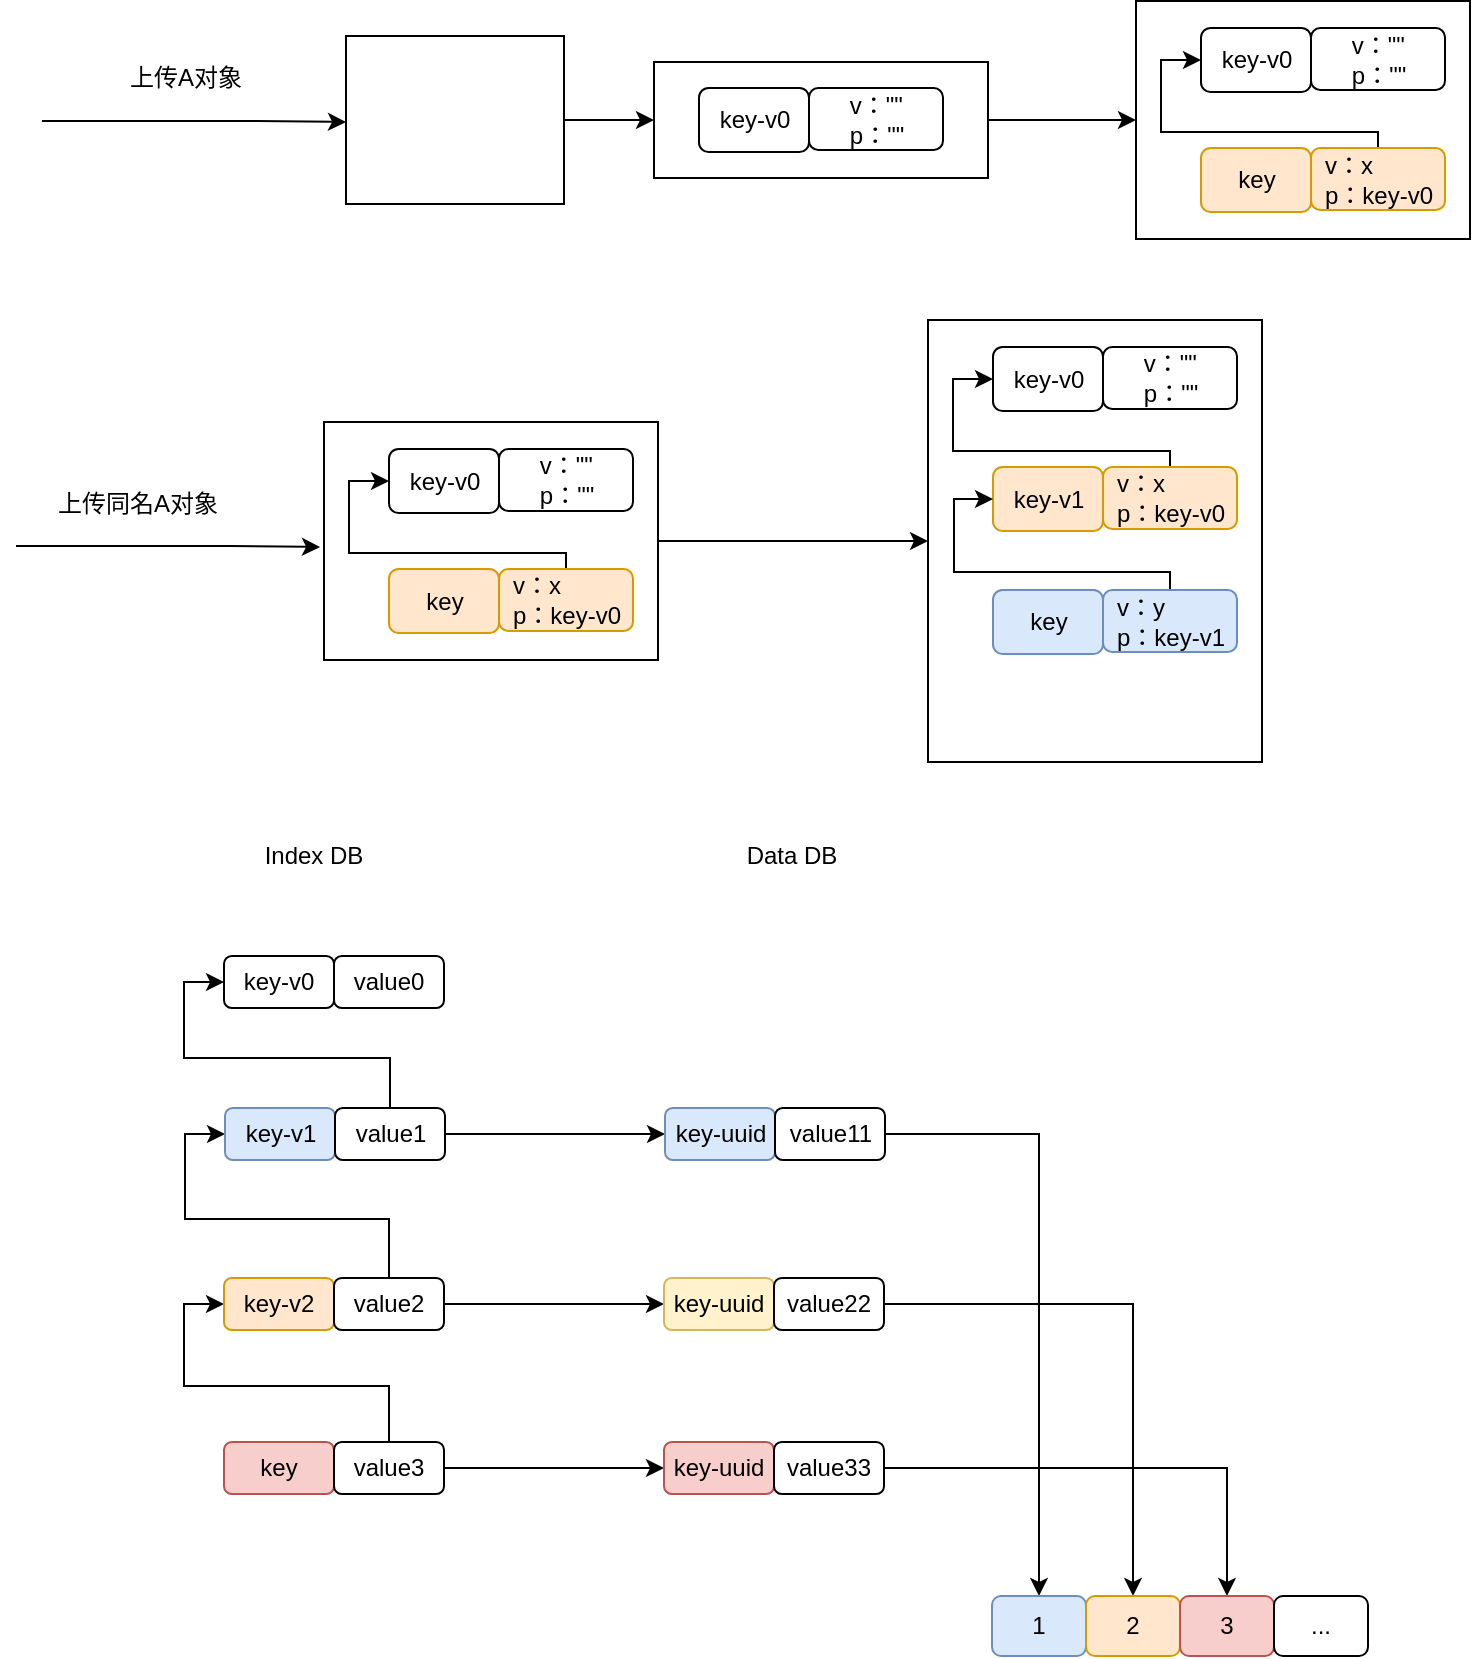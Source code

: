 <mxfile version="18.0.6" type="device"><diagram id="FId586O5nZewvFKRlLZR" name="第 1 页"><mxGraphModel dx="1822" dy="2065" grid="0" gridSize="10" guides="1" tooltips="1" connect="1" arrows="1" fold="1" page="0" pageScale="1" pageWidth="827" pageHeight="1169" math="0" shadow="0"><root><mxCell id="0"/><mxCell id="1" parent="0"/><mxCell id="7pEMg-OOnP4RlCuegtjs-192" value="" style="edgeStyle=orthogonalEdgeStyle;rounded=0;orthogonalLoop=1;jettySize=auto;html=1;fontColor=#000000;" parent="1" source="7pEMg-OOnP4RlCuegtjs-182" target="7pEMg-OOnP4RlCuegtjs-189" edge="1"><mxGeometry relative="1" as="geometry"/></mxCell><mxCell id="7pEMg-OOnP4RlCuegtjs-182" value="" style="rounded=0;whiteSpace=wrap;html=1;fontColor=#000000;" parent="1" vertex="1"><mxGeometry x="87" y="-934" width="109" height="84" as="geometry"/></mxCell><mxCell id="7pEMg-OOnP4RlCuegtjs-140" value="&lt;font color=&quot;#000000&quot;&gt;key&lt;/font&gt;" style="rounded=1;whiteSpace=wrap;html=1;fillColor=#f8cecc;strokeColor=#b85450;" parent="1" vertex="1"><mxGeometry x="26" y="-231" width="55" height="26" as="geometry"/></mxCell><mxCell id="7pEMg-OOnP4RlCuegtjs-160" value="" style="edgeStyle=orthogonalEdgeStyle;rounded=0;orthogonalLoop=1;jettySize=auto;html=1;fontColor=#000000;" parent="1" source="7pEMg-OOnP4RlCuegtjs-141" target="7pEMg-OOnP4RlCuegtjs-149" edge="1"><mxGeometry relative="1" as="geometry"/></mxCell><mxCell id="7pEMg-OOnP4RlCuegtjs-161" style="edgeStyle=orthogonalEdgeStyle;rounded=0;orthogonalLoop=1;jettySize=auto;html=1;exitX=0.5;exitY=0;exitDx=0;exitDy=0;entryX=0;entryY=0.5;entryDx=0;entryDy=0;fontColor=#000000;" parent="1" source="7pEMg-OOnP4RlCuegtjs-141" target="7pEMg-OOnP4RlCuegtjs-143" edge="1"><mxGeometry relative="1" as="geometry"/></mxCell><mxCell id="7pEMg-OOnP4RlCuegtjs-141" value="&lt;font color=&quot;#000000&quot;&gt;value3&lt;/font&gt;" style="rounded=1;whiteSpace=wrap;html=1;fontColor=#FF0000;" parent="1" vertex="1"><mxGeometry x="81" y="-231" width="55" height="26" as="geometry"/></mxCell><mxCell id="7pEMg-OOnP4RlCuegtjs-143" value="&lt;font color=&quot;#000000&quot;&gt;key-v2&lt;/font&gt;" style="rounded=1;whiteSpace=wrap;html=1;fillColor=#ffe6cc;strokeColor=#d79b00;" parent="1" vertex="1"><mxGeometry x="26" y="-313" width="55" height="26" as="geometry"/></mxCell><mxCell id="7pEMg-OOnP4RlCuegtjs-159" value="" style="edgeStyle=orthogonalEdgeStyle;rounded=0;orthogonalLoop=1;jettySize=auto;html=1;fontColor=#000000;" parent="1" source="7pEMg-OOnP4RlCuegtjs-144" target="7pEMg-OOnP4RlCuegtjs-152" edge="1"><mxGeometry relative="1" as="geometry"/></mxCell><mxCell id="7pEMg-OOnP4RlCuegtjs-162" style="edgeStyle=orthogonalEdgeStyle;rounded=0;orthogonalLoop=1;jettySize=auto;html=1;exitX=0.5;exitY=0;exitDx=0;exitDy=0;entryX=0;entryY=0.5;entryDx=0;entryDy=0;fontColor=#000000;" parent="1" source="7pEMg-OOnP4RlCuegtjs-144" target="7pEMg-OOnP4RlCuegtjs-146" edge="1"><mxGeometry relative="1" as="geometry"/></mxCell><mxCell id="7pEMg-OOnP4RlCuegtjs-144" value="&lt;font color=&quot;#000000&quot;&gt;value2&lt;/font&gt;" style="rounded=1;whiteSpace=wrap;html=1;fontColor=#FF0000;" parent="1" vertex="1"><mxGeometry x="81" y="-313" width="55" height="26" as="geometry"/></mxCell><mxCell id="7pEMg-OOnP4RlCuegtjs-146" value="&lt;font color=&quot;#000000&quot;&gt;key-v1&lt;/font&gt;" style="rounded=1;whiteSpace=wrap;html=1;fillColor=#dae8fc;strokeColor=#6c8ebf;" parent="1" vertex="1"><mxGeometry x="26.5" y="-398" width="55" height="26" as="geometry"/></mxCell><mxCell id="7pEMg-OOnP4RlCuegtjs-158" value="" style="edgeStyle=orthogonalEdgeStyle;rounded=0;orthogonalLoop=1;jettySize=auto;html=1;fontColor=#000000;" parent="1" source="7pEMg-OOnP4RlCuegtjs-147" target="7pEMg-OOnP4RlCuegtjs-155" edge="1"><mxGeometry relative="1" as="geometry"/></mxCell><mxCell id="7pEMg-OOnP4RlCuegtjs-242" style="edgeStyle=orthogonalEdgeStyle;rounded=0;orthogonalLoop=1;jettySize=auto;html=1;exitX=0.5;exitY=0;exitDx=0;exitDy=0;entryX=0;entryY=0.5;entryDx=0;entryDy=0;fontColor=#000000;" parent="1" source="7pEMg-OOnP4RlCuegtjs-147" target="7pEMg-OOnP4RlCuegtjs-240" edge="1"><mxGeometry relative="1" as="geometry"/></mxCell><mxCell id="7pEMg-OOnP4RlCuegtjs-147" value="&lt;font color=&quot;#000000&quot;&gt;value1&lt;/font&gt;" style="rounded=1;whiteSpace=wrap;html=1;fontColor=#FF0000;" parent="1" vertex="1"><mxGeometry x="81.5" y="-398" width="55" height="26" as="geometry"/></mxCell><mxCell id="7pEMg-OOnP4RlCuegtjs-149" value="&lt;font color=&quot;#000000&quot;&gt;key-uuid&lt;/font&gt;" style="rounded=1;whiteSpace=wrap;html=1;fillColor=#f8cecc;strokeColor=#b85450;" parent="1" vertex="1"><mxGeometry x="246" y="-231" width="55" height="26" as="geometry"/></mxCell><mxCell id="7pEMg-OOnP4RlCuegtjs-173" style="edgeStyle=orthogonalEdgeStyle;rounded=0;orthogonalLoop=1;jettySize=auto;html=1;exitX=1;exitY=0.5;exitDx=0;exitDy=0;fontColor=#000000;" parent="1" source="7pEMg-OOnP4RlCuegtjs-151" target="7pEMg-OOnP4RlCuegtjs-165" edge="1"><mxGeometry relative="1" as="geometry"/></mxCell><mxCell id="7pEMg-OOnP4RlCuegtjs-151" value="&lt;font color=&quot;#000000&quot;&gt;value33&lt;/font&gt;" style="rounded=1;whiteSpace=wrap;html=1;fontColor=#FF0000;" parent="1" vertex="1"><mxGeometry x="301" y="-231" width="55" height="26" as="geometry"/></mxCell><mxCell id="7pEMg-OOnP4RlCuegtjs-152" value="&lt;font color=&quot;#000000&quot;&gt;key-uuid&lt;/font&gt;" style="rounded=1;whiteSpace=wrap;html=1;fillColor=#fff2cc;strokeColor=#d6b656;" parent="1" vertex="1"><mxGeometry x="246" y="-313" width="55" height="26" as="geometry"/></mxCell><mxCell id="7pEMg-OOnP4RlCuegtjs-172" style="edgeStyle=orthogonalEdgeStyle;rounded=0;orthogonalLoop=1;jettySize=auto;html=1;exitX=1;exitY=0.5;exitDx=0;exitDy=0;entryX=0.5;entryY=0;entryDx=0;entryDy=0;fontColor=#000000;" parent="1" source="7pEMg-OOnP4RlCuegtjs-154" target="7pEMg-OOnP4RlCuegtjs-164" edge="1"><mxGeometry relative="1" as="geometry"/></mxCell><mxCell id="7pEMg-OOnP4RlCuegtjs-154" value="&lt;font color=&quot;#000000&quot;&gt;value22&lt;/font&gt;" style="rounded=1;whiteSpace=wrap;html=1;fontColor=#FF0000;" parent="1" vertex="1"><mxGeometry x="301" y="-313" width="55" height="26" as="geometry"/></mxCell><mxCell id="7pEMg-OOnP4RlCuegtjs-155" value="&lt;font color=&quot;#000000&quot;&gt;key-uuid&lt;/font&gt;" style="rounded=1;whiteSpace=wrap;html=1;fillColor=#dae8fc;strokeColor=#6c8ebf;" parent="1" vertex="1"><mxGeometry x="246.5" y="-398" width="55" height="26" as="geometry"/></mxCell><mxCell id="7pEMg-OOnP4RlCuegtjs-171" style="edgeStyle=orthogonalEdgeStyle;rounded=0;orthogonalLoop=1;jettySize=auto;html=1;exitX=1;exitY=0.5;exitDx=0;exitDy=0;entryX=0.5;entryY=0;entryDx=0;entryDy=0;fontColor=#000000;" parent="1" source="7pEMg-OOnP4RlCuegtjs-156" target="7pEMg-OOnP4RlCuegtjs-163" edge="1"><mxGeometry relative="1" as="geometry"/></mxCell><mxCell id="7pEMg-OOnP4RlCuegtjs-156" value="&lt;font color=&quot;#000000&quot;&gt;value11&lt;/font&gt;" style="rounded=1;whiteSpace=wrap;html=1;fontColor=#FF0000;" parent="1" vertex="1"><mxGeometry x="301.5" y="-398" width="55" height="26" as="geometry"/></mxCell><mxCell id="7pEMg-OOnP4RlCuegtjs-163" value="1" style="rounded=1;whiteSpace=wrap;html=1;fillColor=#dae8fc;strokeColor=#6c8ebf;" parent="1" vertex="1"><mxGeometry x="410" y="-154" width="47" height="30" as="geometry"/></mxCell><mxCell id="7pEMg-OOnP4RlCuegtjs-164" value="2" style="rounded=1;whiteSpace=wrap;html=1;fillColor=#ffe6cc;strokeColor=#d79b00;" parent="1" vertex="1"><mxGeometry x="457" y="-154" width="47" height="30" as="geometry"/></mxCell><mxCell id="7pEMg-OOnP4RlCuegtjs-165" value="3" style="rounded=1;whiteSpace=wrap;html=1;fillColor=#f8cecc;strokeColor=#b85450;" parent="1" vertex="1"><mxGeometry x="504" y="-154" width="47" height="30" as="geometry"/></mxCell><mxCell id="7pEMg-OOnP4RlCuegtjs-166" value="..." style="rounded=1;whiteSpace=wrap;html=1;fontColor=#000000;" parent="1" vertex="1"><mxGeometry x="551" y="-154" width="47" height="30" as="geometry"/></mxCell><mxCell id="7pEMg-OOnP4RlCuegtjs-174" value="Index DB" style="text;html=1;strokeColor=none;fillColor=none;align=center;verticalAlign=middle;whiteSpace=wrap;rounded=0;fontColor=#000000;" parent="1" vertex="1"><mxGeometry x="41" y="-539" width="60" height="30" as="geometry"/></mxCell><mxCell id="7pEMg-OOnP4RlCuegtjs-175" value="Data DB" style="text;html=1;strokeColor=none;fillColor=none;align=center;verticalAlign=middle;whiteSpace=wrap;rounded=0;fontColor=#000000;" parent="1" vertex="1"><mxGeometry x="280" y="-539" width="60" height="30" as="geometry"/></mxCell><mxCell id="7pEMg-OOnP4RlCuegtjs-196" value="" style="edgeStyle=orthogonalEdgeStyle;rounded=0;orthogonalLoop=1;jettySize=auto;html=1;fontColor=#000000;" parent="1" source="7pEMg-OOnP4RlCuegtjs-189" target="7pEMg-OOnP4RlCuegtjs-193" edge="1"><mxGeometry relative="1" as="geometry"/></mxCell><mxCell id="7pEMg-OOnP4RlCuegtjs-201" value="" style="group" parent="1" vertex="1" connectable="0"><mxGeometry x="482" y="-951.5" width="167" height="119" as="geometry"/></mxCell><mxCell id="7pEMg-OOnP4RlCuegtjs-193" value="" style="rounded=0;whiteSpace=wrap;html=1;fontColor=#000000;" parent="7pEMg-OOnP4RlCuegtjs-201" vertex="1"><mxGeometry width="167" height="119" as="geometry"/></mxCell><mxCell id="7pEMg-OOnP4RlCuegtjs-194" value="&lt;font color=&quot;#000000&quot;&gt;key-v0&lt;/font&gt;" style="rounded=1;whiteSpace=wrap;html=1;" parent="7pEMg-OOnP4RlCuegtjs-201" vertex="1"><mxGeometry x="32.5" y="13.5" width="55" height="32" as="geometry"/></mxCell><mxCell id="7pEMg-OOnP4RlCuegtjs-195" value="&lt;div style=&quot;text-align: left;&quot;&gt;&lt;span style=&quot;color: rgb(0, 0, 0); background-color: initial;&quot;&gt;v：&quot;&quot;&lt;/span&gt;&lt;/div&gt;&lt;font color=&quot;#000000&quot;&gt;&lt;div style=&quot;text-align: left;&quot;&gt;&lt;span style=&quot;background-color: initial;&quot;&gt;p：&quot;&quot;&lt;/span&gt;&lt;/div&gt;&lt;/font&gt;" style="rounded=1;whiteSpace=wrap;html=1;fontColor=#FF0000;" parent="7pEMg-OOnP4RlCuegtjs-201" vertex="1"><mxGeometry x="87.5" y="13.5" width="67" height="31" as="geometry"/></mxCell><mxCell id="7pEMg-OOnP4RlCuegtjs-197" value="&lt;font color=&quot;#000000&quot;&gt;key&lt;/font&gt;" style="rounded=1;whiteSpace=wrap;html=1;fillColor=#ffe6cc;strokeColor=#d79b00;" parent="7pEMg-OOnP4RlCuegtjs-201" vertex="1"><mxGeometry x="32.5" y="73.5" width="55" height="32" as="geometry"/></mxCell><mxCell id="7pEMg-OOnP4RlCuegtjs-200" value="" style="edgeStyle=orthogonalEdgeStyle;rounded=0;orthogonalLoop=1;jettySize=auto;html=1;fontColor=#000000;entryX=0;entryY=0.5;entryDx=0;entryDy=0;" parent="7pEMg-OOnP4RlCuegtjs-201" source="7pEMg-OOnP4RlCuegtjs-198" target="7pEMg-OOnP4RlCuegtjs-194" edge="1"><mxGeometry relative="1" as="geometry"><Array as="points"><mxPoint x="121.5" y="65.5"/><mxPoint x="12.5" y="65.5"/><mxPoint x="12.5" y="29.5"/></Array></mxGeometry></mxCell><mxCell id="7pEMg-OOnP4RlCuegtjs-198" value="&lt;div style=&quot;text-align: left;&quot;&gt;&lt;span style=&quot;color: rgb(0, 0, 0); background-color: initial;&quot;&gt;v：x&lt;/span&gt;&lt;/div&gt;&lt;font color=&quot;#000000&quot;&gt;&lt;div style=&quot;text-align: left;&quot;&gt;&lt;span style=&quot;background-color: initial;&quot;&gt;p：key-v0&lt;/span&gt;&lt;/div&gt;&lt;/font&gt;" style="rounded=1;whiteSpace=wrap;html=1;fillColor=#ffe6cc;strokeColor=#d79b00;" parent="7pEMg-OOnP4RlCuegtjs-201" vertex="1"><mxGeometry x="87.5" y="73.5" width="67" height="31" as="geometry"/></mxCell><mxCell id="7pEMg-OOnP4RlCuegtjs-202" value="" style="group" parent="1" vertex="1" connectable="0"><mxGeometry x="241" y="-921" width="167" height="58" as="geometry"/></mxCell><mxCell id="7pEMg-OOnP4RlCuegtjs-189" value="" style="rounded=0;whiteSpace=wrap;html=1;fontColor=#000000;" parent="7pEMg-OOnP4RlCuegtjs-202" vertex="1"><mxGeometry width="167" height="58" as="geometry"/></mxCell><mxCell id="7pEMg-OOnP4RlCuegtjs-190" value="&lt;font color=&quot;#000000&quot;&gt;key-v0&lt;/font&gt;" style="rounded=1;whiteSpace=wrap;html=1;" parent="7pEMg-OOnP4RlCuegtjs-202" vertex="1"><mxGeometry x="22.5" y="13" width="55" height="32" as="geometry"/></mxCell><mxCell id="7pEMg-OOnP4RlCuegtjs-191" value="&lt;div style=&quot;text-align: left;&quot;&gt;&lt;span style=&quot;color: rgb(0, 0, 0); background-color: initial;&quot;&gt;v：&quot;&quot;&lt;/span&gt;&lt;/div&gt;&lt;font color=&quot;#000000&quot;&gt;&lt;div style=&quot;text-align: left;&quot;&gt;&lt;span style=&quot;background-color: initial;&quot;&gt;p：&quot;&quot;&lt;/span&gt;&lt;/div&gt;&lt;/font&gt;" style="rounded=1;whiteSpace=wrap;html=1;fontColor=#FF0000;" parent="7pEMg-OOnP4RlCuegtjs-202" vertex="1"><mxGeometry x="77.5" y="13" width="67" height="31" as="geometry"/></mxCell><mxCell id="7pEMg-OOnP4RlCuegtjs-203" value="" style="group" parent="1" vertex="1" connectable="0"><mxGeometry x="-23" y="-928" width="65" height="37" as="geometry"/></mxCell><mxCell id="7pEMg-OOnP4RlCuegtjs-185" value="" style="edgeStyle=orthogonalEdgeStyle;rounded=0;orthogonalLoop=1;jettySize=auto;html=1;fontColor=#000000;" parent="7pEMg-OOnP4RlCuegtjs-203" edge="1"><mxGeometry relative="1" as="geometry"><mxPoint x="-42" y="36.5" as="sourcePoint"/><mxPoint x="110" y="37" as="targetPoint"/><Array as="points"><mxPoint x="65" y="37"/><mxPoint x="65" y="37"/></Array></mxGeometry></mxCell><mxCell id="7pEMg-OOnP4RlCuegtjs-187" value="上传A对象" style="text;html=1;strokeColor=none;fillColor=none;align=center;verticalAlign=middle;whiteSpace=wrap;rounded=0;fontColor=#000000;" parent="7pEMg-OOnP4RlCuegtjs-203" vertex="1"><mxGeometry width="60" height="30" as="geometry"/></mxCell><mxCell id="7pEMg-OOnP4RlCuegtjs-218" value="" style="group" parent="1" vertex="1" connectable="0"><mxGeometry x="-36" y="-715.5" width="65" height="37" as="geometry"/></mxCell><mxCell id="7pEMg-OOnP4RlCuegtjs-219" value="" style="edgeStyle=orthogonalEdgeStyle;rounded=0;orthogonalLoop=1;jettySize=auto;html=1;fontColor=#000000;" parent="7pEMg-OOnP4RlCuegtjs-218" edge="1"><mxGeometry relative="1" as="geometry"><mxPoint x="-42" y="36.5" as="sourcePoint"/><mxPoint x="110" y="37" as="targetPoint"/><Array as="points"><mxPoint x="65" y="37"/><mxPoint x="65" y="37"/></Array></mxGeometry></mxCell><mxCell id="7pEMg-OOnP4RlCuegtjs-220" value="上传同名A对象" style="text;html=1;strokeColor=none;fillColor=none;align=center;verticalAlign=middle;whiteSpace=wrap;rounded=0;fontColor=#000000;" parent="7pEMg-OOnP4RlCuegtjs-218" vertex="1"><mxGeometry x="-22" width="82" height="30" as="geometry"/></mxCell><mxCell id="7pEMg-OOnP4RlCuegtjs-221" value="" style="group" parent="1" vertex="1" connectable="0"><mxGeometry x="76" y="-741" width="167" height="119" as="geometry"/></mxCell><mxCell id="7pEMg-OOnP4RlCuegtjs-222" value="" style="rounded=0;whiteSpace=wrap;html=1;fontColor=#000000;" parent="7pEMg-OOnP4RlCuegtjs-221" vertex="1"><mxGeometry width="167" height="119" as="geometry"/></mxCell><mxCell id="7pEMg-OOnP4RlCuegtjs-223" value="&lt;font color=&quot;#000000&quot;&gt;key-v0&lt;/font&gt;" style="rounded=1;whiteSpace=wrap;html=1;" parent="7pEMg-OOnP4RlCuegtjs-221" vertex="1"><mxGeometry x="32.5" y="13.5" width="55" height="32" as="geometry"/></mxCell><mxCell id="7pEMg-OOnP4RlCuegtjs-224" value="&lt;div style=&quot;text-align: left;&quot;&gt;&lt;span style=&quot;color: rgb(0, 0, 0); background-color: initial;&quot;&gt;v：&quot;&quot;&lt;/span&gt;&lt;/div&gt;&lt;font color=&quot;#000000&quot;&gt;&lt;div style=&quot;text-align: left;&quot;&gt;&lt;span style=&quot;background-color: initial;&quot;&gt;p：&quot;&quot;&lt;/span&gt;&lt;/div&gt;&lt;/font&gt;" style="rounded=1;whiteSpace=wrap;html=1;fontColor=#FF0000;" parent="7pEMg-OOnP4RlCuegtjs-221" vertex="1"><mxGeometry x="87.5" y="13.5" width="67" height="31" as="geometry"/></mxCell><mxCell id="7pEMg-OOnP4RlCuegtjs-225" value="&lt;font color=&quot;#000000&quot;&gt;key&lt;/font&gt;" style="rounded=1;whiteSpace=wrap;html=1;fillColor=#ffe6cc;strokeColor=#d79b00;" parent="7pEMg-OOnP4RlCuegtjs-221" vertex="1"><mxGeometry x="32.5" y="73.5" width="55" height="32" as="geometry"/></mxCell><mxCell id="7pEMg-OOnP4RlCuegtjs-226" value="" style="edgeStyle=orthogonalEdgeStyle;rounded=0;orthogonalLoop=1;jettySize=auto;html=1;fontColor=#000000;entryX=0;entryY=0.5;entryDx=0;entryDy=0;" parent="7pEMg-OOnP4RlCuegtjs-221" source="7pEMg-OOnP4RlCuegtjs-227" target="7pEMg-OOnP4RlCuegtjs-223" edge="1"><mxGeometry relative="1" as="geometry"><Array as="points"><mxPoint x="121.5" y="65.5"/><mxPoint x="12.5" y="65.5"/><mxPoint x="12.5" y="29.5"/></Array></mxGeometry></mxCell><mxCell id="7pEMg-OOnP4RlCuegtjs-227" value="&lt;div style=&quot;text-align: left;&quot;&gt;&lt;span style=&quot;color: rgb(0, 0, 0); background-color: initial;&quot;&gt;v：x&lt;/span&gt;&lt;/div&gt;&lt;font color=&quot;#000000&quot;&gt;&lt;div style=&quot;text-align: left;&quot;&gt;&lt;span style=&quot;background-color: initial;&quot;&gt;p：key-v0&lt;/span&gt;&lt;/div&gt;&lt;/font&gt;" style="rounded=1;whiteSpace=wrap;html=1;fillColor=#ffe6cc;strokeColor=#d79b00;" parent="7pEMg-OOnP4RlCuegtjs-221" vertex="1"><mxGeometry x="87.5" y="73.5" width="67" height="31" as="geometry"/></mxCell><mxCell id="7pEMg-OOnP4RlCuegtjs-236" style="edgeStyle=orthogonalEdgeStyle;rounded=0;orthogonalLoop=1;jettySize=auto;html=1;exitX=1;exitY=0.5;exitDx=0;exitDy=0;entryX=0;entryY=0.5;entryDx=0;entryDy=0;fontColor=#000000;" parent="1" source="7pEMg-OOnP4RlCuegtjs-222" target="7pEMg-OOnP4RlCuegtjs-229" edge="1"><mxGeometry relative="1" as="geometry"/></mxCell><mxCell id="7pEMg-OOnP4RlCuegtjs-229" value="" style="rounded=0;whiteSpace=wrap;html=1;fontColor=#000000;" parent="1" vertex="1"><mxGeometry x="378" y="-792" width="167" height="221" as="geometry"/></mxCell><mxCell id="7pEMg-OOnP4RlCuegtjs-230" value="&lt;font color=&quot;#000000&quot;&gt;key-v0&lt;/font&gt;" style="rounded=1;whiteSpace=wrap;html=1;" parent="1" vertex="1"><mxGeometry x="410.5" y="-778.5" width="55" height="32" as="geometry"/></mxCell><mxCell id="7pEMg-OOnP4RlCuegtjs-231" value="&lt;div style=&quot;text-align: left;&quot;&gt;&lt;span style=&quot;color: rgb(0, 0, 0); background-color: initial;&quot;&gt;v：&quot;&quot;&lt;/span&gt;&lt;/div&gt;&lt;font color=&quot;#000000&quot;&gt;&lt;div style=&quot;text-align: left;&quot;&gt;&lt;span style=&quot;background-color: initial;&quot;&gt;p：&quot;&quot;&lt;/span&gt;&lt;/div&gt;&lt;/font&gt;" style="rounded=1;whiteSpace=wrap;html=1;fontColor=#FF0000;" parent="1" vertex="1"><mxGeometry x="465.5" y="-778.5" width="67" height="31" as="geometry"/></mxCell><mxCell id="7pEMg-OOnP4RlCuegtjs-232" value="&lt;font color=&quot;#000000&quot;&gt;key-v1&lt;/font&gt;" style="rounded=1;whiteSpace=wrap;html=1;fillColor=#ffe6cc;strokeColor=#d79b00;" parent="1" vertex="1"><mxGeometry x="410.5" y="-718.5" width="55" height="32" as="geometry"/></mxCell><mxCell id="7pEMg-OOnP4RlCuegtjs-233" value="" style="edgeStyle=orthogonalEdgeStyle;rounded=0;orthogonalLoop=1;jettySize=auto;html=1;fontColor=#000000;entryX=0;entryY=0.5;entryDx=0;entryDy=0;" parent="1" source="7pEMg-OOnP4RlCuegtjs-234" target="7pEMg-OOnP4RlCuegtjs-230" edge="1"><mxGeometry relative="1" as="geometry"><Array as="points"><mxPoint x="499.5" y="-726.5"/><mxPoint x="390.5" y="-726.5"/><mxPoint x="390.5" y="-762.5"/></Array></mxGeometry></mxCell><mxCell id="7pEMg-OOnP4RlCuegtjs-234" value="&lt;div style=&quot;text-align: left;&quot;&gt;&lt;span style=&quot;color: rgb(0, 0, 0); background-color: initial;&quot;&gt;v：x&lt;/span&gt;&lt;/div&gt;&lt;font color=&quot;#000000&quot;&gt;&lt;div style=&quot;text-align: left;&quot;&gt;&lt;span style=&quot;background-color: initial;&quot;&gt;p：key-v0&lt;/span&gt;&lt;/div&gt;&lt;/font&gt;" style="rounded=1;whiteSpace=wrap;html=1;fillColor=#ffe6cc;strokeColor=#d79b00;" parent="1" vertex="1"><mxGeometry x="465.5" y="-718.5" width="67" height="31" as="geometry"/></mxCell><mxCell id="7pEMg-OOnP4RlCuegtjs-237" value="&lt;font color=&quot;#000000&quot;&gt;key&lt;/font&gt;" style="rounded=1;whiteSpace=wrap;html=1;fillColor=#dae8fc;strokeColor=#6c8ebf;" parent="1" vertex="1"><mxGeometry x="410.5" y="-657" width="55" height="32" as="geometry"/></mxCell><mxCell id="7pEMg-OOnP4RlCuegtjs-239" style="edgeStyle=orthogonalEdgeStyle;rounded=0;orthogonalLoop=1;jettySize=auto;html=1;exitX=0.5;exitY=0;exitDx=0;exitDy=0;entryX=0;entryY=0.5;entryDx=0;entryDy=0;fontColor=#000000;" parent="1" source="7pEMg-OOnP4RlCuegtjs-238" target="7pEMg-OOnP4RlCuegtjs-232" edge="1"><mxGeometry relative="1" as="geometry"><Array as="points"><mxPoint x="499" y="-666"/><mxPoint x="391" y="-666"/><mxPoint x="391" y="-702"/></Array></mxGeometry></mxCell><mxCell id="7pEMg-OOnP4RlCuegtjs-238" value="&lt;div style=&quot;text-align: left;&quot;&gt;&lt;span style=&quot;color: rgb(0, 0, 0); background-color: initial;&quot;&gt;v：y&lt;/span&gt;&lt;/div&gt;&lt;font color=&quot;#000000&quot;&gt;&lt;div style=&quot;text-align: left;&quot;&gt;&lt;span style=&quot;background-color: initial;&quot;&gt;p：key-v1&lt;/span&gt;&lt;/div&gt;&lt;/font&gt;" style="rounded=1;whiteSpace=wrap;html=1;fillColor=#dae8fc;strokeColor=#6c8ebf;" parent="1" vertex="1"><mxGeometry x="465.5" y="-657" width="67" height="31" as="geometry"/></mxCell><mxCell id="7pEMg-OOnP4RlCuegtjs-240" value="&lt;font color=&quot;#000000&quot;&gt;key-v0&lt;/font&gt;" style="rounded=1;whiteSpace=wrap;html=1;" parent="1" vertex="1"><mxGeometry x="26" y="-474" width="55" height="26" as="geometry"/></mxCell><mxCell id="7pEMg-OOnP4RlCuegtjs-241" value="&lt;font color=&quot;#000000&quot;&gt;value0&lt;/font&gt;" style="rounded=1;whiteSpace=wrap;html=1;fontColor=#FF0000;" parent="1" vertex="1"><mxGeometry x="81" y="-474" width="55" height="26" as="geometry"/></mxCell></root></mxGraphModel></diagram></mxfile>